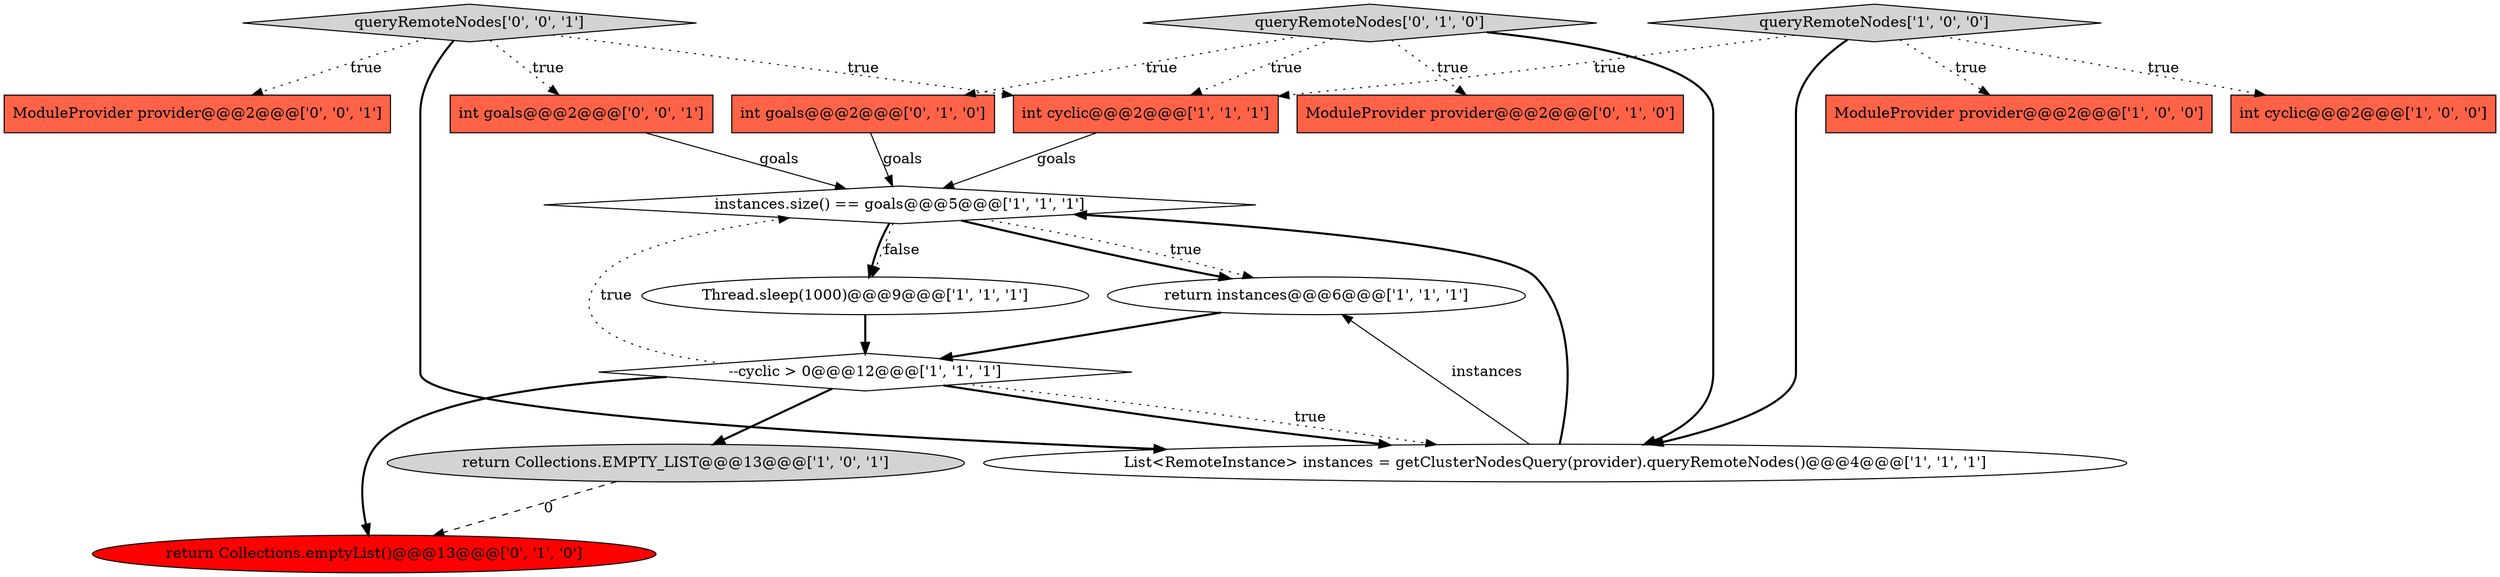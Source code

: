 digraph {
16 [style = filled, label = "queryRemoteNodes['0', '0', '1']", fillcolor = lightgray, shape = diamond image = "AAA0AAABBB3BBB"];
3 [style = filled, label = "queryRemoteNodes['1', '0', '0']", fillcolor = lightgray, shape = diamond image = "AAA0AAABBB1BBB"];
0 [style = filled, label = "ModuleProvider provider@@@2@@@['1', '0', '0']", fillcolor = tomato, shape = box image = "AAA0AAABBB1BBB"];
4 [style = filled, label = "return instances@@@6@@@['1', '1', '1']", fillcolor = white, shape = ellipse image = "AAA0AAABBB1BBB"];
7 [style = filled, label = "instances.size() == goals@@@5@@@['1', '1', '1']", fillcolor = white, shape = diamond image = "AAA0AAABBB1BBB"];
11 [style = filled, label = "ModuleProvider provider@@@2@@@['0', '1', '0']", fillcolor = tomato, shape = box image = "AAA0AAABBB2BBB"];
15 [style = filled, label = "int goals@@@2@@@['0', '0', '1']", fillcolor = tomato, shape = box image = "AAA0AAABBB3BBB"];
1 [style = filled, label = "Thread.sleep(1000)@@@9@@@['1', '1', '1']", fillcolor = white, shape = ellipse image = "AAA0AAABBB1BBB"];
10 [style = filled, label = "int goals@@@2@@@['0', '1', '0']", fillcolor = tomato, shape = box image = "AAA0AAABBB2BBB"];
2 [style = filled, label = "int cyclic@@@2@@@['1', '0', '0']", fillcolor = tomato, shape = box image = "AAA0AAABBB1BBB"];
12 [style = filled, label = "queryRemoteNodes['0', '1', '0']", fillcolor = lightgray, shape = diamond image = "AAA0AAABBB2BBB"];
6 [style = filled, label = "return Collections.EMPTY_LIST@@@13@@@['1', '0', '1']", fillcolor = lightgray, shape = ellipse image = "AAA0AAABBB1BBB"];
8 [style = filled, label = "int cyclic@@@2@@@['1', '1', '1']", fillcolor = tomato, shape = box image = "AAA0AAABBB1BBB"];
14 [style = filled, label = "ModuleProvider provider@@@2@@@['0', '0', '1']", fillcolor = tomato, shape = box image = "AAA0AAABBB3BBB"];
9 [style = filled, label = "--cyclic > 0@@@12@@@['1', '1', '1']", fillcolor = white, shape = diamond image = "AAA0AAABBB1BBB"];
13 [style = filled, label = "return Collections.emptyList()@@@13@@@['0', '1', '0']", fillcolor = red, shape = ellipse image = "AAA1AAABBB2BBB"];
5 [style = filled, label = "List<RemoteInstance> instances = getClusterNodesQuery(provider).queryRemoteNodes()@@@4@@@['1', '1', '1']", fillcolor = white, shape = ellipse image = "AAA0AAABBB1BBB"];
4->9 [style = bold, label=""];
16->8 [style = dotted, label="true"];
7->1 [style = bold, label=""];
12->5 [style = bold, label=""];
8->7 [style = solid, label="goals"];
12->8 [style = dotted, label="true"];
5->4 [style = solid, label="instances"];
16->15 [style = dotted, label="true"];
7->4 [style = bold, label=""];
1->9 [style = bold, label=""];
9->6 [style = bold, label=""];
12->11 [style = dotted, label="true"];
10->7 [style = solid, label="goals"];
3->5 [style = bold, label=""];
6->13 [style = dashed, label="0"];
12->10 [style = dotted, label="true"];
7->4 [style = dotted, label="true"];
16->14 [style = dotted, label="true"];
3->0 [style = dotted, label="true"];
9->5 [style = bold, label=""];
16->5 [style = bold, label=""];
5->7 [style = bold, label=""];
15->7 [style = solid, label="goals"];
7->1 [style = dotted, label="false"];
9->7 [style = dotted, label="true"];
3->8 [style = dotted, label="true"];
3->2 [style = dotted, label="true"];
9->13 [style = bold, label=""];
9->5 [style = dotted, label="true"];
}

